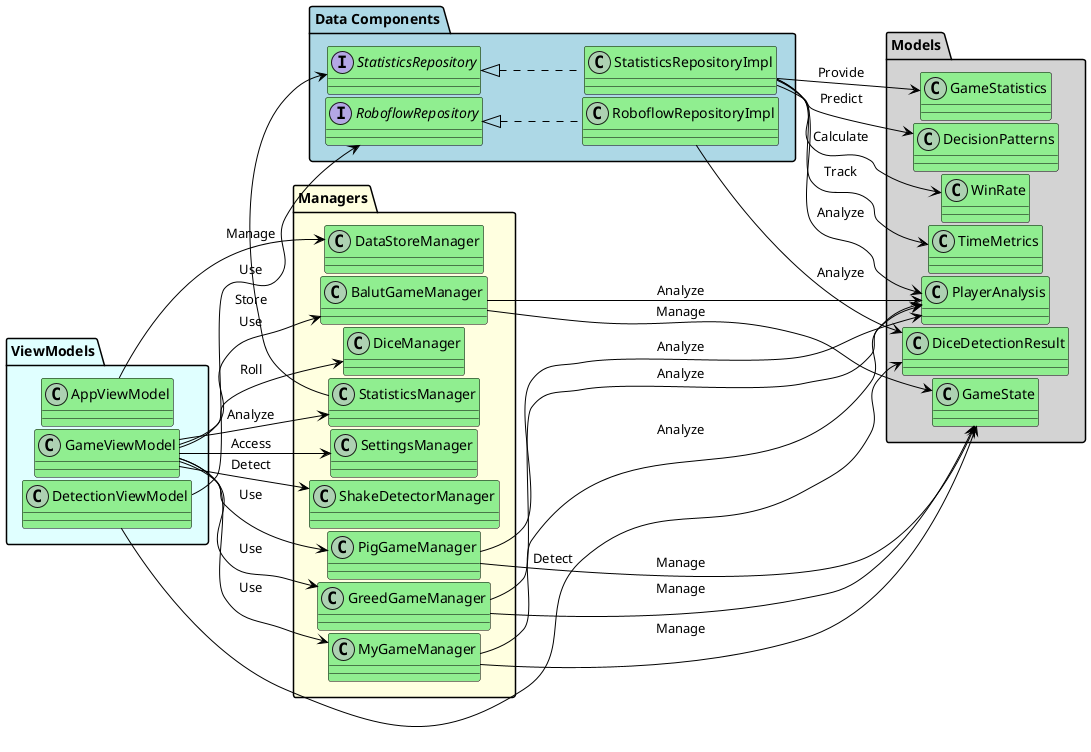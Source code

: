 @startuml class_diagram

' Force vertical layout
left to right direction

' General styling
'skinparam packageStyle node
skinparam Padding 1
skinparam ParticipantPadding 0
skinparam ComponentPadding 0
skinparam nodesep 3
skinparam ranksep 3
skinparam class {
    BackgroundColor LightGreen
    BorderColor Black
    ArrowColor Black
}

' Core Game Managers
package "Managers" #LightYellow {
    class MyGameManager
    class PigGameManager
    class GreedGameManager
    class BalutGameManager

    class DiceManager
    class DataStoreManager
    class StatisticsManager
    class SettingsManager
    class ShakeDetectorManager
}

' Models
package "Models" #LightGray {
    class GameState
    class GameStatistics
    class PlayerAnalysis
    class DecisionPatterns
    class WinRate
    class TimeMetrics
    class DiceDetectionResult
}

' ViewModels
package "ViewModels" #LightCyan {
    class AppViewModel
    class GameViewModel
    class DetectionViewModel
}

' Data Components
package "Data Components" #LightBlue {
    interface StatisticsRepository
    class StatisticsRepositoryImpl implements StatisticsRepository

    interface RoboflowRepository
    class RoboflowRepositoryImpl implements RoboflowRepository
}

' Relationships with one-word labels
AppViewModel --> DataStoreManager : "Manage"
GameViewModel --> MyGameManager : "Use"
GameViewModel --> PigGameManager : "Use"
GameViewModel --> GreedGameManager : "Use"
GameViewModel --> BalutGameManager : "Use"
GameViewModel --> DiceManager : "Roll"
GameViewModel --> StatisticsManager : "Analyze"
GameViewModel --> SettingsManager : "Access"
GameViewModel --> ShakeDetectorManager : "Detect"

StatisticsManager --> StatisticsRepository : "Store"
StatisticsRepositoryImpl --> GameStatistics : "Provide"
StatisticsRepositoryImpl --> PlayerAnalysis : "Analyze"
StatisticsRepositoryImpl --> DecisionPatterns : "Predict"
StatisticsRepositoryImpl --> WinRate : "Calculate"
StatisticsRepositoryImpl --> TimeMetrics : "Track"

DetectionViewModel --> DiceDetectionResult : "Detect"
DetectionViewModel --> RoboflowRepository : "Use"
RoboflowRepositoryImpl --> DiceDetectionResult : "Analyze"

MyGameManager --> GameState : "Manage"
PigGameManager --> GameState : "Manage"
GreedGameManager --> GameState : "Manage"
BalutGameManager --> GameState : "Manage"

MyGameManager --> PlayerAnalysis : "Analyze"
PigGameManager --> PlayerAnalysis : "Analyze"
GreedGameManager --> PlayerAnalysis : "Analyze"
BalutGameManager --> PlayerAnalysis : "Analyze"

@enduml
